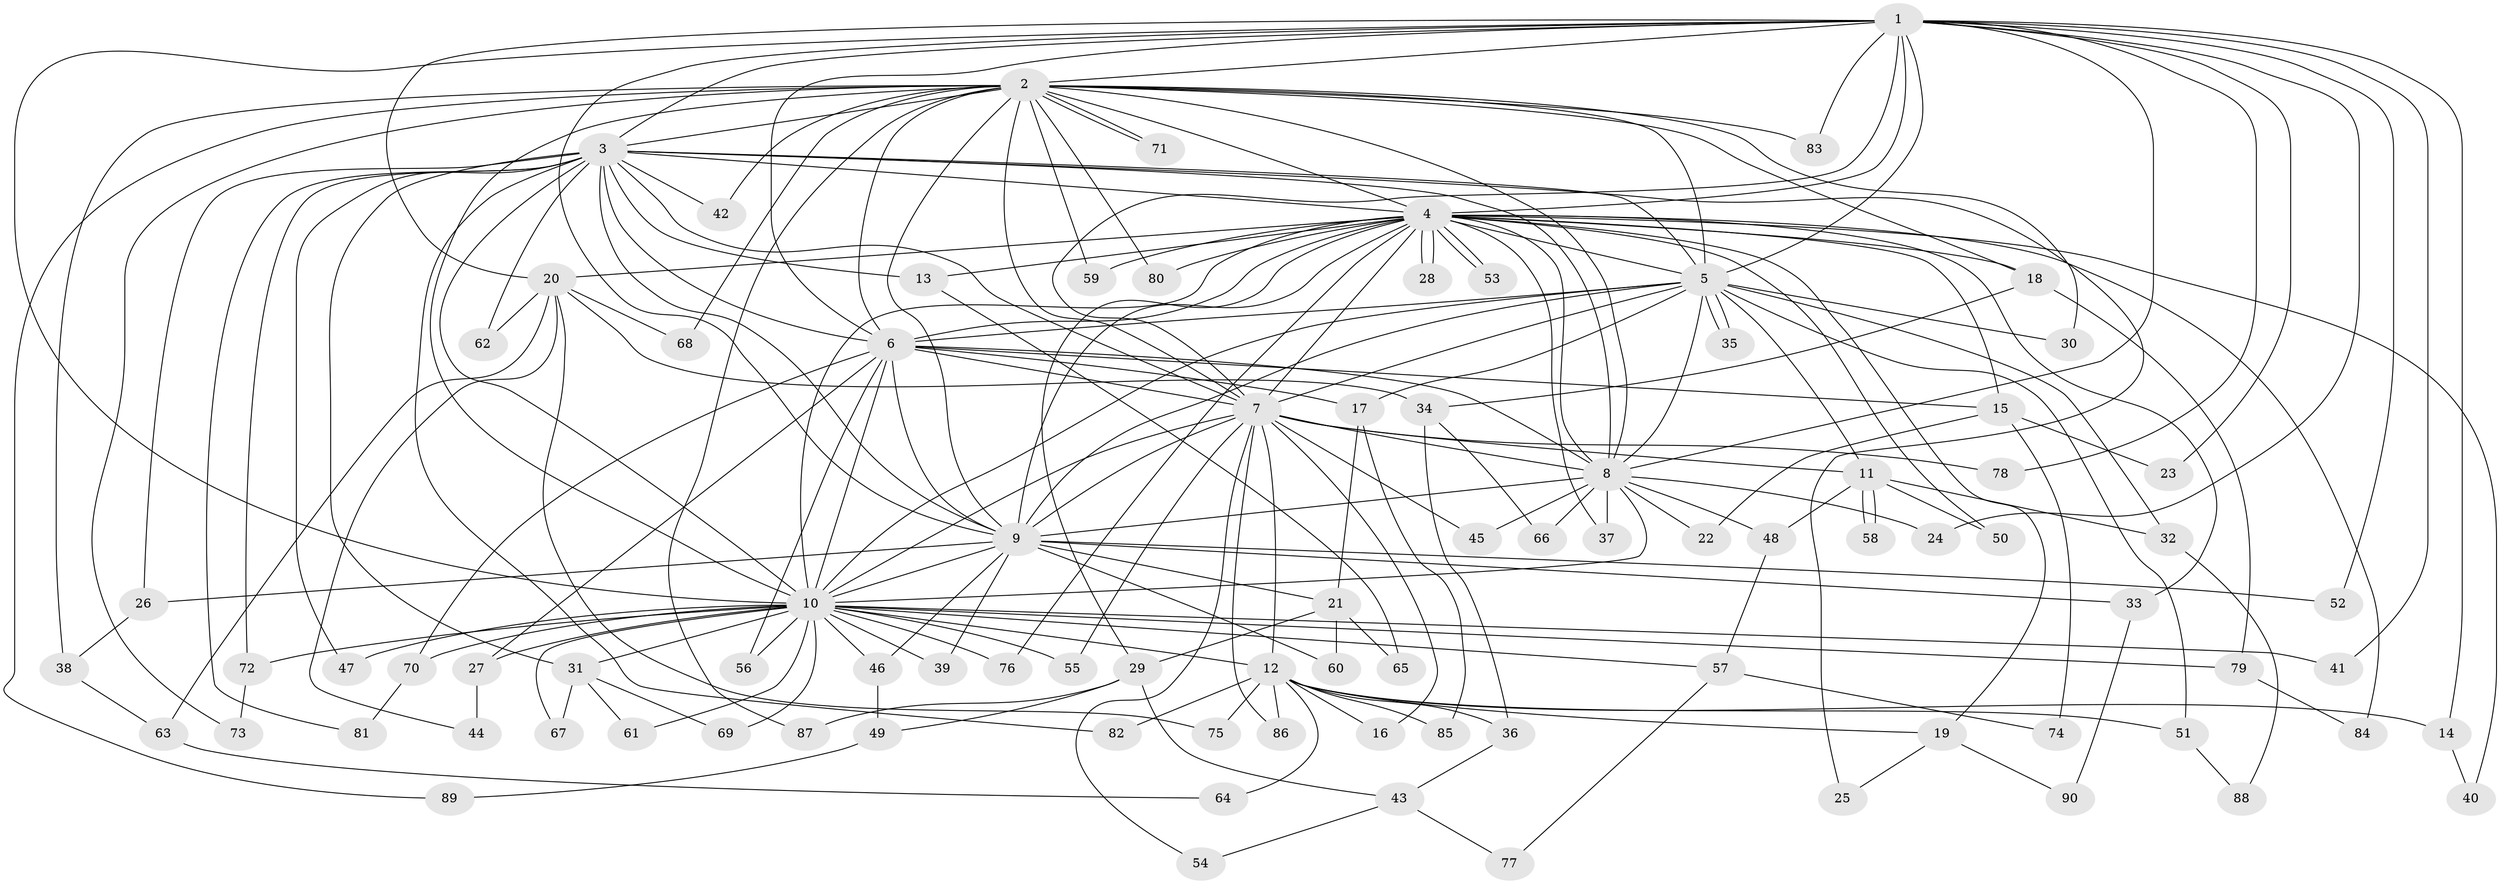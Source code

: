 // Generated by graph-tools (version 1.1) at 2025/45/03/09/25 04:45:29]
// undirected, 90 vertices, 205 edges
graph export_dot {
graph [start="1"]
  node [color=gray90,style=filled];
  1;
  2;
  3;
  4;
  5;
  6;
  7;
  8;
  9;
  10;
  11;
  12;
  13;
  14;
  15;
  16;
  17;
  18;
  19;
  20;
  21;
  22;
  23;
  24;
  25;
  26;
  27;
  28;
  29;
  30;
  31;
  32;
  33;
  34;
  35;
  36;
  37;
  38;
  39;
  40;
  41;
  42;
  43;
  44;
  45;
  46;
  47;
  48;
  49;
  50;
  51;
  52;
  53;
  54;
  55;
  56;
  57;
  58;
  59;
  60;
  61;
  62;
  63;
  64;
  65;
  66;
  67;
  68;
  69;
  70;
  71;
  72;
  73;
  74;
  75;
  76;
  77;
  78;
  79;
  80;
  81;
  82;
  83;
  84;
  85;
  86;
  87;
  88;
  89;
  90;
  1 -- 2;
  1 -- 3;
  1 -- 4;
  1 -- 5;
  1 -- 6;
  1 -- 7;
  1 -- 8;
  1 -- 9;
  1 -- 10;
  1 -- 14;
  1 -- 20;
  1 -- 23;
  1 -- 24;
  1 -- 41;
  1 -- 52;
  1 -- 78;
  1 -- 83;
  2 -- 3;
  2 -- 4;
  2 -- 5;
  2 -- 6;
  2 -- 7;
  2 -- 8;
  2 -- 9;
  2 -- 10;
  2 -- 18;
  2 -- 30;
  2 -- 38;
  2 -- 42;
  2 -- 59;
  2 -- 68;
  2 -- 71;
  2 -- 71;
  2 -- 73;
  2 -- 80;
  2 -- 83;
  2 -- 87;
  2 -- 89;
  3 -- 4;
  3 -- 5;
  3 -- 6;
  3 -- 7;
  3 -- 8;
  3 -- 9;
  3 -- 10;
  3 -- 13;
  3 -- 25;
  3 -- 26;
  3 -- 31;
  3 -- 42;
  3 -- 47;
  3 -- 62;
  3 -- 72;
  3 -- 81;
  3 -- 82;
  4 -- 5;
  4 -- 6;
  4 -- 7;
  4 -- 8;
  4 -- 9;
  4 -- 10;
  4 -- 13;
  4 -- 15;
  4 -- 18;
  4 -- 19;
  4 -- 20;
  4 -- 28;
  4 -- 28;
  4 -- 29;
  4 -- 33;
  4 -- 37;
  4 -- 40;
  4 -- 50;
  4 -- 53;
  4 -- 53;
  4 -- 59;
  4 -- 76;
  4 -- 80;
  4 -- 84;
  5 -- 6;
  5 -- 7;
  5 -- 8;
  5 -- 9;
  5 -- 10;
  5 -- 11;
  5 -- 17;
  5 -- 30;
  5 -- 32;
  5 -- 35;
  5 -- 35;
  5 -- 51;
  6 -- 7;
  6 -- 8;
  6 -- 9;
  6 -- 10;
  6 -- 15;
  6 -- 17;
  6 -- 27;
  6 -- 56;
  6 -- 70;
  7 -- 8;
  7 -- 9;
  7 -- 10;
  7 -- 11;
  7 -- 12;
  7 -- 16;
  7 -- 45;
  7 -- 54;
  7 -- 55;
  7 -- 78;
  7 -- 86;
  8 -- 9;
  8 -- 10;
  8 -- 22;
  8 -- 24;
  8 -- 37;
  8 -- 45;
  8 -- 48;
  8 -- 66;
  9 -- 10;
  9 -- 21;
  9 -- 26;
  9 -- 33;
  9 -- 39;
  9 -- 46;
  9 -- 52;
  9 -- 60;
  10 -- 12;
  10 -- 27;
  10 -- 31;
  10 -- 39;
  10 -- 41;
  10 -- 46;
  10 -- 47;
  10 -- 55;
  10 -- 56;
  10 -- 57;
  10 -- 61;
  10 -- 67;
  10 -- 69;
  10 -- 70;
  10 -- 72;
  10 -- 76;
  10 -- 79;
  11 -- 32;
  11 -- 48;
  11 -- 50;
  11 -- 58;
  11 -- 58;
  12 -- 14;
  12 -- 16;
  12 -- 19;
  12 -- 36;
  12 -- 51;
  12 -- 64;
  12 -- 75;
  12 -- 82;
  12 -- 85;
  12 -- 86;
  13 -- 65;
  14 -- 40;
  15 -- 22;
  15 -- 23;
  15 -- 74;
  17 -- 21;
  17 -- 85;
  18 -- 34;
  18 -- 79;
  19 -- 25;
  19 -- 90;
  20 -- 34;
  20 -- 44;
  20 -- 62;
  20 -- 63;
  20 -- 68;
  20 -- 75;
  21 -- 29;
  21 -- 60;
  21 -- 65;
  26 -- 38;
  27 -- 44;
  29 -- 43;
  29 -- 49;
  29 -- 87;
  31 -- 61;
  31 -- 67;
  31 -- 69;
  32 -- 88;
  33 -- 90;
  34 -- 36;
  34 -- 66;
  36 -- 43;
  38 -- 63;
  43 -- 54;
  43 -- 77;
  46 -- 49;
  48 -- 57;
  49 -- 89;
  51 -- 88;
  57 -- 74;
  57 -- 77;
  63 -- 64;
  70 -- 81;
  72 -- 73;
  79 -- 84;
}
